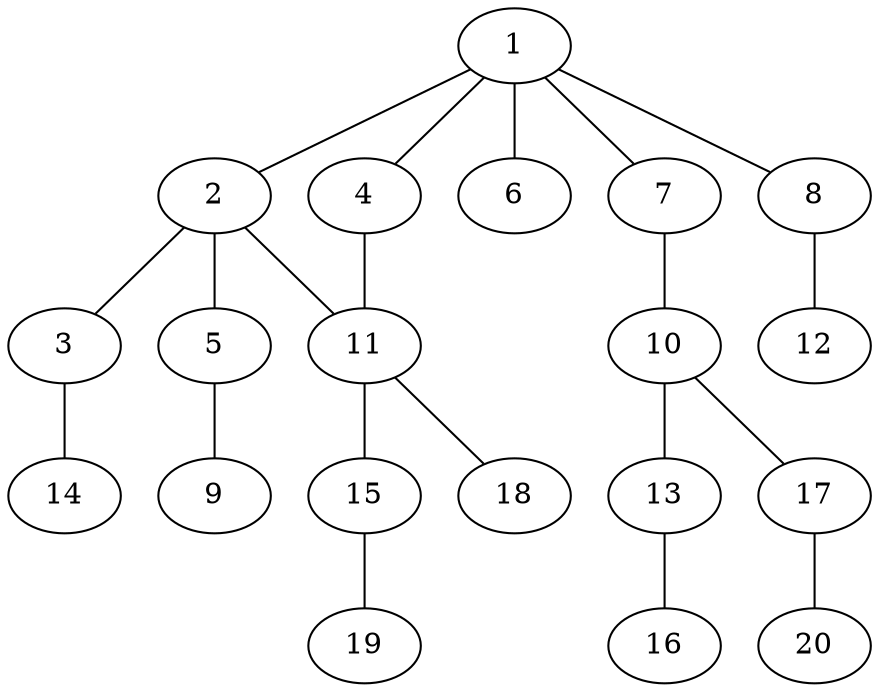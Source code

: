 graph graphname {1--2
1--4
1--6
1--7
1--8
2--3
2--5
2--11
3--14
4--11
5--9
7--10
8--12
10--13
10--17
11--15
11--18
13--16
15--19
17--20
}
